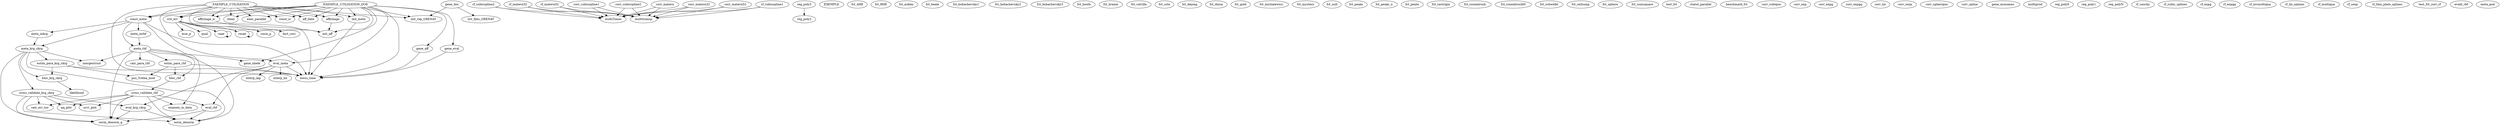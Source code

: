 /* Created by mdot for Matlab */
digraph m2html {
  EXEMPLE_UTILISATION -> init_rep_GRENAT;
  EXEMPLE_UTILISATION -> aff_date;
  EXEMPLE_UTILISATION -> affichage;
  EXEMPLE_UTILISATION -> affichage_ic;
  EXEMPLE_UTILISATION -> const_ic;
  EXEMPLE_UTILISATION -> crit_err;
  EXEMPLE_UTILISATION -> clean;
  EXEMPLE_UTILISATION -> exec_parallel;
  EXEMPLE_UTILISATION -> mesu_time;
  EXEMPLE_UTILISATION -> init_aff;
  EXEMPLE_UTILISATION -> init_meta;
  EXEMPLE_UTILISATION -> const_meta;
  EXEMPLE_UTILISATION -> eval_meta;
  EXEMPLE_UTILISATION_DOE -> init_rep_GRENAT;
  EXEMPLE_UTILISATION_DOE -> aff_date;
  EXEMPLE_UTILISATION_DOE -> affichage;
  EXEMPLE_UTILISATION_DOE -> affichage_ic;
  EXEMPLE_UTILISATION_DOE -> const_ic;
  EXEMPLE_UTILISATION_DOE -> crit_err;
  EXEMPLE_UTILISATION_DOE -> clean;
  EXEMPLE_UTILISATION_DOE -> exec_parallel;
  EXEMPLE_UTILISATION_DOE -> gene_aff;
  EXEMPLE_UTILISATION_DOE -> gene_eval;
  EXEMPLE_UTILISATION_DOE -> gene_nbele;
  EXEMPLE_UTILISATION_DOE -> mesu_time;
  EXEMPLE_UTILISATION_DOE -> init_aff;
  EXEMPLE_UTILISATION_DOE -> init_meta;
  EXEMPLE_UTILISATION_DOE -> const_meta;
  EXEMPLE_UTILISATION_DOE -> eval_meta;
  affichage -> init_aff;
  affichage_ic -> init_aff;
  crit_err -> fact_corr;
  crit_err -> mse_p;
  crit_err -> qual;
  crit_err -> raae;
  crit_err -> rmae;
  crit_err -> rmse_p;
  crit_err -> mesu_time;
  raae -> raae;
  rmae -> rmae;
  gene_aff -> mesu_time;
  gene_doc -> init_rep_GRENAT;
  gene_doc -> list_files_GRENAT;
  gene_eval -> mesu_time;
  corr_cubicspline1 -> multiTimes;
  corr_cubicspline1 -> multitransp;
  corr_cubicspline2 -> multiTimes;
  corr_cubicspline2 -> multitransp;
  corr_matern -> multiTimes;
  corr_matern -> multitransp;
  corr_matern32 -> multiTimes;
  corr_matern32 -> multitransp;
  corr_matern52 -> multiTimes;
  corr_matern52 -> multitransp;
  reg_poly3 -> reg_poly2;
  rf_cubicspline1 -> multiTimes;
  rf_cubicspline1 -> multitransp;
  rf_cubicspline2 -> multiTimes;
  rf_cubicspline2 -> multitransp;
  rf_matern32 -> multiTimes;
  rf_matern32 -> multitransp;
  rf_matern52 -> multiTimes;
  rf_matern52 -> multitransp;
  init_meta -> mesu_time;
  bloc_krg_ckrg -> likelihood;
  bloc_rbf -> cross_validate_rbf;
  const_meta -> examen_in_data;
  const_meta -> mesu_time;
  const_meta -> meta_inkrg;
  const_meta -> meta_inrbf;
  const_meta -> meta_krg_ckrg;
  const_meta -> meta_rbf;
  cross_validate_krg_ckrg -> qq_plot;
  cross_validate_krg_ckrg -> scvr_plot;
  cross_validate_krg_ckrg -> calc_err_loo;
  cross_validate_krg_ckrg -> norm_denorm;
  cross_validate_krg_ckrg -> norm_denorm_g;
  cross_validate_krg_ckrg -> eval_krg_ckrg;
  cross_validate_rbf -> qq_plot;
  cross_validate_rbf -> scvr_plot;
  cross_validate_rbf -> calc_err_loo;
  cross_validate_rbf -> examen_in_data;
  cross_validate_rbf -> norm_denorm;
  cross_validate_rbf -> norm_denorm_g;
  cross_validate_rbf -> eval_rbf;
  estim_para_krg_ckrg -> mesu_time;
  estim_para_krg_ckrg -> pso_Trelea_mod;
  estim_para_krg_ckrg -> bloc_krg_ckrg;
  estim_para_rbf -> mesu_time;
  estim_para_rbf -> pso_Trelea_mod;
  estim_para_rbf -> bloc_rbf;
  eval_krg_ckrg -> norm_denorm;
  eval_krg_ckrg -> norm_denorm_g;
  eval_meta -> mesu_time;
  eval_meta -> eval_krg_ckrg;
  eval_meta -> eval_rbf;
  eval_meta -> interp_lag;
  eval_meta -> interp_lin;
  eval_rbf -> norm_denorm;
  eval_rbf -> norm_denorm_g;
  meta_inkrg -> meta_krg_ckrg;
  meta_inrbf -> meta_rbf;
  meta_krg_ckrg -> mergestruct;
  meta_krg_ckrg -> norm_denorm;
  meta_krg_ckrg -> norm_denorm_g;
  meta_krg_ckrg -> bloc_krg_ckrg;
  meta_krg_ckrg -> cross_validate_krg_ckrg;
  meta_krg_ckrg -> estim_para_krg_ckrg;
  meta_rbf -> gene_nbele;
  meta_rbf -> mergestruct;
  meta_rbf -> norm_denorm;
  meta_rbf -> norm_denorm_g;
  meta_rbf -> bloc_rbf;
  meta_rbf -> calc_para_rbf;
  meta_rbf -> estim_para_rbf;

  EXEMPLE [URL="GRENAT/EXEMPLE.html"];
  EXEMPLE_UTILISATION [URL="GRENAT/EXEMPLE_UTILISATION.html"];
  EXEMPLE_UTILISATION_DOE [URL="GRENAT/EXEMPLE_UTILISATION_DOE.html"];
  fct_AHE [URL="GRENAT/fct_test/fct_AHE.html"];
  fct_RHE [URL="GRENAT/fct_test/fct_RHE.html"];
  fct_ackley [URL="GRENAT/fct_test/fct_ackley.html"];
  fct_beale [URL="GRENAT/fct_test/fct_beale.html"];
  fct_bohachevsky1 [URL="GRENAT/fct_test/fct_bohachevsky1.html"];
  fct_bohachevsky2 [URL="GRENAT/fct_test/fct_bohachevsky2.html"];
  fct_bohachevsky3 [URL="GRENAT/fct_test/fct_bohachevsky3.html"];
  fct_booth [URL="GRENAT/fct_test/fct_booth.html"];
  fct_branin [URL="GRENAT/fct_test/fct_branin.html"];
  fct_colville [URL="GRENAT/fct_test/fct_colville.html"];
  fct_cste [URL="GRENAT/fct_test/fct_cste.html"];
  fct_dejong [URL="GRENAT/fct_test/fct_dejong.html"];
  fct_dixon [URL="GRENAT/fct_test/fct_dixon.html"];
  fct_gold [URL="GRENAT/fct_test/fct_gold.html"];
  fct_michalewicz [URL="GRENAT/fct_test/fct_michalewicz.html"];
  fct_mystery [URL="GRENAT/fct_test/fct_mystery.html"];
  fct_null [URL="GRENAT/fct_test/fct_null.html"];
  fct_peaks [URL="GRENAT/fct_test/fct_peaks.html"];
  fct_peaks_n [URL="GRENAT/fct_test/fct_peaks_n.html"];
  fct_pente [URL="GRENAT/fct_test/fct_pente.html"];
  fct_rastrigin [URL="GRENAT/fct_test/fct_rastrigin.html"];
  fct_rosenbrock [URL="GRENAT/fct_test/fct_rosenbrock.html"];
  fct_rosenbrockM [URL="GRENAT/fct_test/fct_rosenbrockM.html"];
  fct_schwefel [URL="GRENAT/fct_test/fct_schwefel.html"];
  fct_sixhump [URL="GRENAT/fct_test/fct_sixhump.html"];
  fct_sphere [URL="GRENAT/fct_test/fct_sphere.html"];
  fct_sumsquare [URL="GRENAT/fct_test/fct_sumsquare.html"];
  test_fct [URL="GRENAT/fct_test/test_fct.html"];
  init_rep_GRENAT [URL="GRENAT/init_rep_GRENAT.html"];
  aff_date [URL="GRENAT/routines/aff/aff_date.html"];
  affichage [URL="GRENAT/routines/aff/affichage.html"];
  affichage_ic [URL="GRENAT/routines/aff/affichage_ic.html"];
  qq_plot [URL="GRENAT/routines/aff/qq_plot.html"];
  scvr_plot [URL="GRENAT/routines/aff/scvr_plot.html"];
  calc_err_loo [URL="GRENAT/routines/crit/calc_err_loo.html"];
  const_ic [URL="GRENAT/routines/crit/const_ic.html"];
  crit_err [URL="GRENAT/routines/crit/crit_err.html"];
  fact_corr [URL="GRENAT/routines/crit/fact_corr.html"];
  mse_p [URL="GRENAT/routines/crit/mse_p.html"];
  qual [URL="GRENAT/routines/crit/qual.html"];
  raae [URL="GRENAT/routines/crit/raae.html"];
  rmae [URL="GRENAT/routines/crit/rmae.html"];
  rmse_p [URL="GRENAT/routines/crit/rmse_p.html"];
  clean [URL="GRENAT/routines/divers/clean.html"];
  examen_in_data [URL="GRENAT/routines/divers/examen_in_data.html"];
  exec_parallel [URL="GRENAT/routines/divers/exec_parallel.html"];
  gene_aff [URL="GRENAT/routines/divers/gene_aff.html"];
  gene_doc [URL="GRENAT/routines/divers/gene_doc.html"];
  gene_eval [URL="GRENAT/routines/divers/gene_eval.html"];
  gene_nbele [URL="GRENAT/routines/divers/gene_nbele.html"];
  list_files_GRENAT [URL="GRENAT/routines/divers/list_files_GRENAT.html"];
  mergestruct [URL="GRENAT/routines/divers/mergestruct.html"];
  mesu_time [URL="GRENAT/routines/divers/mesu_time.html"];
  norm_denorm [URL="GRENAT/routines/divers/norm_denorm.html"];
  norm_denorm_g [URL="GRENAT/routines/divers/norm_denorm_g.html"];
  statut_parallel [URL="GRENAT/routines/divers/statut_parallel.html"];
  benchmark_fct [URL="GRENAT/routines/fct/benchmark_fct.html"];
  corr_cubicspline1 [URL="GRENAT/routines/fct/corr_cubicspline1.html"];
  corr_cubicspline2 [URL="GRENAT/routines/fct/corr_cubicspline2.html"];
  corr_cubique [URL="GRENAT/routines/fct/corr_cubique.html"];
  corr_exp [URL="GRENAT/routines/fct/corr_exp.html"];
  corr_expg [URL="GRENAT/routines/fct/corr_expg.html"];
  corr_expgg [URL="GRENAT/routines/fct/corr_expgg.html"];
  corr_lin [URL="GRENAT/routines/fct/corr_lin.html"];
  corr_matern [URL="GRENAT/routines/fct/corr_matern.html"];
  corr_matern32 [URL="GRENAT/routines/fct/corr_matern32.html"];
  corr_matern52 [URL="GRENAT/routines/fct/corr_matern52.html"];
  corr_sexp [URL="GRENAT/routines/fct/corr_sexp.html"];
  corr_spherique [URL="GRENAT/routines/fct/corr_spherique.html"];
  corr_spline [URL="GRENAT/routines/fct/corr_spline.html"];
  gene_monomes [URL="GRENAT/routines/fct/gene_monomes.html"];
  multiTimes [URL="GRENAT/routines/fct/multiTimes.html"];
  multiprod [URL="GRENAT/routines/fct/multiprod.html"];
  multitransp [URL="GRENAT/routines/fct/multitransp.html"];
  reg_poly0 [URL="GRENAT/routines/fct/reg_poly0.html"];
  reg_poly1 [URL="GRENAT/routines/fct/reg_poly1.html"];
  reg_poly2 [URL="GRENAT/routines/fct/reg_poly2.html"];
  reg_poly3 [URL="GRENAT/routines/fct/reg_poly3.html"];
  reg_polyN [URL="GRENAT/routines/fct/reg_polyN.html"];
  rf_cauchy [URL="GRENAT/routines/fct/rf_cauchy.html"];
  rf_cubic_splines [URL="GRENAT/routines/fct/rf_cubic_splines.html"];
  rf_cubicspline1 [URL="GRENAT/routines/fct/rf_cubicspline1.html"];
  rf_cubicspline2 [URL="GRENAT/routines/fct/rf_cubicspline2.html"];
  rf_expg [URL="GRENAT/routines/fct/rf_expg.html"];
  rf_expgg [URL="GRENAT/routines/fct/rf_expgg.html"];
  rf_invmultiqua [URL="GRENAT/routines/fct/rf_invmultiqua.html"];
  rf_lin_splines [URL="GRENAT/routines/fct/rf_lin_splines.html"];
  rf_matern32 [URL="GRENAT/routines/fct/rf_matern32.html"];
  rf_matern52 [URL="GRENAT/routines/fct/rf_matern52.html"];
  rf_multiqua [URL="GRENAT/routines/fct/rf_multiqua.html"];
  rf_sexp [URL="GRENAT/routines/fct/rf_sexp.html"];
  rf_thin_plate_splines [URL="GRENAT/routines/fct/rf_thin_plate_splines.html"];
  test_fct_corr_rf [URL="GRENAT/routines/fct/test_fct_corr_rf.html"];
  init_aff [URL="GRENAT/routines/init/init_aff.html"];
  init_meta [URL="GRENAT/routines/init/init_meta.html"];
  pso_Trelea_mod [URL="GRENAT/routines/libs/PSOt/pso_Trelea_mod.html"];
  bloc_krg_ckrg [URL="GRENAT/routines/meta/bloc_krg_ckrg.html"];
  bloc_rbf [URL="GRENAT/routines/meta/bloc_rbf.html"];
  calc_para_rbf [URL="GRENAT/routines/meta/calc_para_rbf.html"];
  const_meta [URL="GRENAT/routines/meta/const_meta.html"];
  cross_validate_krg_ckrg [URL="GRENAT/routines/meta/cross_validate_krg_ckrg.html"];
  cross_validate_rbf [URL="GRENAT/routines/meta/cross_validate_rbf.html"];
  estim_para_krg_ckrg [URL="GRENAT/routines/meta/estim_para_krg_ckrg.html"];
  estim_para_rbf [URL="GRENAT/routines/meta/estim_para_rbf.html"];
  eval_krg_ckrg [URL="GRENAT/routines/meta/eval_krg_ckrg.html"];
  eval_meta [URL="GRENAT/routines/meta/eval_meta.html"];
  eval_rbf [URL="GRENAT/routines/meta/eval_rbf.html"];
  evald_rbf [URL="GRENAT/routines/meta/evald_rbf.html"];
  interp_lag [URL="GRENAT/routines/meta/interp_lag.html"];
  interp_lin [URL="GRENAT/routines/meta/interp_lin.html"];
  likelihood [URL="GRENAT/routines/meta/likelihood.html"];
  meta_inkrg [URL="GRENAT/routines/meta/meta_inkrg.html"];
  meta_inrbf [URL="GRENAT/routines/meta/meta_inrbf.html"];
  meta_krg_ckrg [URL="GRENAT/routines/meta/meta_krg_ckrg.html"];
  meta_pod [URL="GRENAT/routines/meta/meta_pod.html"];
  meta_rbf [URL="GRENAT/routines/meta/meta_rbf.html"];
}